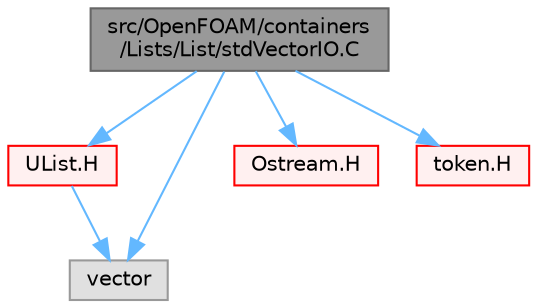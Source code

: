 digraph "src/OpenFOAM/containers/Lists/List/stdVectorIO.C"
{
 // LATEX_PDF_SIZE
  bgcolor="transparent";
  edge [fontname=Helvetica,fontsize=10,labelfontname=Helvetica,labelfontsize=10];
  node [fontname=Helvetica,fontsize=10,shape=box,height=0.2,width=0.4];
  Node1 [id="Node000001",label="src/OpenFOAM/containers\l/Lists/List/stdVectorIO.C",height=0.2,width=0.4,color="gray40", fillcolor="grey60", style="filled", fontcolor="black",tooltip=" "];
  Node1 -> Node2 [id="edge1_Node000001_Node000002",color="steelblue1",style="solid",tooltip=" "];
  Node2 [id="Node000002",label="UList.H",height=0.2,width=0.4,color="red", fillcolor="#FFF0F0", style="filled",URL="$UList_8H.html",tooltip=" "];
  Node2 -> Node56 [id="edge2_Node000002_Node000056",color="steelblue1",style="solid",tooltip=" "];
  Node56 [id="Node000056",label="vector",height=0.2,width=0.4,color="grey60", fillcolor="#E0E0E0", style="filled",tooltip=" "];
  Node1 -> Node61 [id="edge3_Node000001_Node000061",color="steelblue1",style="solid",tooltip=" "];
  Node61 [id="Node000061",label="Ostream.H",height=0.2,width=0.4,color="red", fillcolor="#FFF0F0", style="filled",URL="$Ostream_8H.html",tooltip=" "];
  Node1 -> Node81 [id="edge4_Node000001_Node000081",color="steelblue1",style="solid",tooltip=" "];
  Node81 [id="Node000081",label="token.H",height=0.2,width=0.4,color="red", fillcolor="#FFF0F0", style="filled",URL="$token_8H.html",tooltip=" "];
  Node1 -> Node56 [id="edge5_Node000001_Node000056",color="steelblue1",style="solid",tooltip=" "];
}

